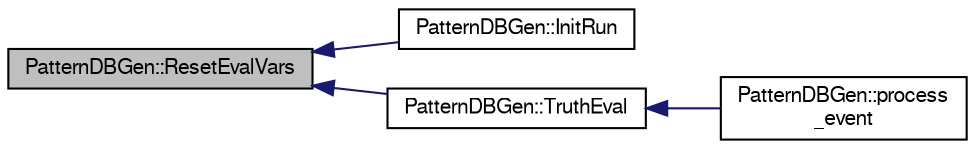 digraph "PatternDBGen::ResetEvalVars"
{
  bgcolor="transparent";
  edge [fontname="FreeSans",fontsize="10",labelfontname="FreeSans",labelfontsize="10"];
  node [fontname="FreeSans",fontsize="10",shape=record];
  rankdir="LR";
  Node1 [label="PatternDBGen::ResetEvalVars",height=0.2,width=0.4,color="black", fillcolor="grey75", style="filled" fontcolor="black"];
  Node1 -> Node2 [dir="back",color="midnightblue",fontsize="10",style="solid",fontname="FreeSans"];
  Node2 [label="PatternDBGen::InitRun",height=0.2,width=0.4,color="black",URL="$de/d1e/classPatternDBGen.html#a87e612e5216817601f5f3d8a94fca218"];
  Node1 -> Node3 [dir="back",color="midnightblue",fontsize="10",style="solid",fontname="FreeSans"];
  Node3 [label="PatternDBGen::TruthEval",height=0.2,width=0.4,color="black",URL="$de/d1e/classPatternDBGen.html#a56101ce12e7222017e64f8e3c45eb953"];
  Node3 -> Node4 [dir="back",color="midnightblue",fontsize="10",style="solid",fontname="FreeSans"];
  Node4 [label="PatternDBGen::process\l_event",height=0.2,width=0.4,color="black",URL="$de/d1e/classPatternDBGen.html#a7ee5bd712a184a109f52fd67e98acf7d"];
}
